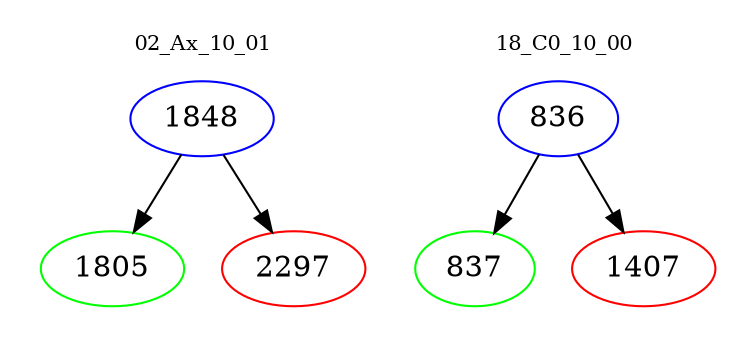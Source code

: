 digraph{
subgraph cluster_0 {
color = white
label = "02_Ax_10_01";
fontsize=10;
T0_1848 [label="1848", color="blue"]
T0_1848 -> T0_1805 [color="black"]
T0_1805 [label="1805", color="green"]
T0_1848 -> T0_2297 [color="black"]
T0_2297 [label="2297", color="red"]
}
subgraph cluster_1 {
color = white
label = "18_C0_10_00";
fontsize=10;
T1_836 [label="836", color="blue"]
T1_836 -> T1_837 [color="black"]
T1_837 [label="837", color="green"]
T1_836 -> T1_1407 [color="black"]
T1_1407 [label="1407", color="red"]
}
}
